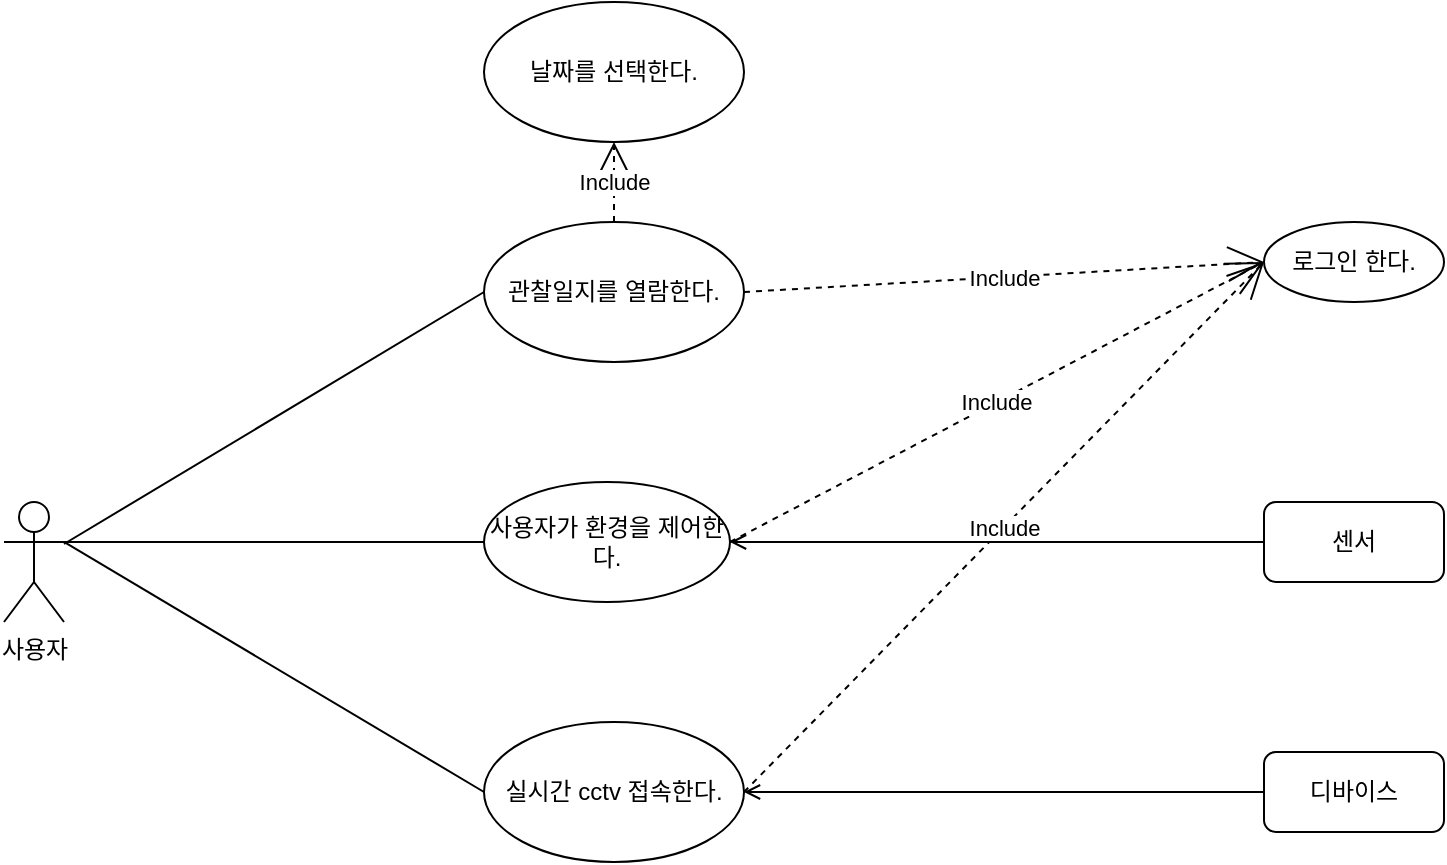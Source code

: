 <mxfile version="20.3.7" type="github">
  <diagram id="NCL2p-JWgOGxsxKp1H8N" name="페이지-1">
    <mxGraphModel dx="1038" dy="1716" grid="1" gridSize="10" guides="1" tooltips="1" connect="1" arrows="1" fold="1" page="1" pageScale="1" pageWidth="827" pageHeight="1169" math="0" shadow="0">
      <root>
        <mxCell id="0" />
        <mxCell id="1" parent="0" />
        <mxCell id="VMQcNs2NsHs9lcobG29F-1" value="사용자" style="shape=umlActor;verticalLabelPosition=bottom;verticalAlign=top;html=1;outlineConnect=0;" parent="1" vertex="1">
          <mxGeometry x="20" y="230" width="30" height="60" as="geometry" />
        </mxCell>
        <mxCell id="VMQcNs2NsHs9lcobG29F-6" value="센서" style="rounded=1;whiteSpace=wrap;html=1;" parent="1" vertex="1">
          <mxGeometry x="650" y="230" width="90" height="40" as="geometry" />
        </mxCell>
        <mxCell id="VMQcNs2NsHs9lcobG29F-7" value="디바이스" style="rounded=1;whiteSpace=wrap;html=1;" parent="1" vertex="1">
          <mxGeometry x="650" y="355" width="90" height="40" as="geometry" />
        </mxCell>
        <mxCell id="VMQcNs2NsHs9lcobG29F-11" value="관찰일지를 열람한다." style="ellipse;whiteSpace=wrap;html=1;" parent="1" vertex="1">
          <mxGeometry x="260" y="90" width="130" height="70" as="geometry" />
        </mxCell>
        <mxCell id="VMQcNs2NsHs9lcobG29F-12" value="로그인 한다." style="ellipse;whiteSpace=wrap;html=1;" parent="1" vertex="1">
          <mxGeometry x="650" y="90" width="90" height="40" as="geometry" />
        </mxCell>
        <mxCell id="VMQcNs2NsHs9lcobG29F-14" value="실시간 cctv 접속한다." style="ellipse;whiteSpace=wrap;html=1;" parent="1" vertex="1">
          <mxGeometry x="260" y="340" width="130" height="70" as="geometry" />
        </mxCell>
        <mxCell id="7xkepa5mnOWRhtYiWadu-7" value="Include" style="endArrow=open;endSize=16;endFill=0;html=1;rounded=0;dashed=1;entryX=0;entryY=0.5;entryDx=0;entryDy=0;exitX=1;exitY=0.5;exitDx=0;exitDy=0;" parent="1" source="7xkepa5mnOWRhtYiWadu-20" target="VMQcNs2NsHs9lcobG29F-12" edge="1">
          <mxGeometry width="160" relative="1" as="geometry">
            <mxPoint x="350" y="310" as="sourcePoint" />
            <mxPoint x="660" y="450" as="targetPoint" />
          </mxGeometry>
        </mxCell>
        <mxCell id="7xkepa5mnOWRhtYiWadu-11" value="Include" style="endArrow=open;endSize=16;endFill=0;html=1;rounded=0;dashed=1;exitX=1;exitY=0.5;exitDx=0;exitDy=0;entryX=0;entryY=0.5;entryDx=0;entryDy=0;" parent="1" source="VMQcNs2NsHs9lcobG29F-14" target="VMQcNs2NsHs9lcobG29F-12" edge="1">
          <mxGeometry width="160" relative="1" as="geometry">
            <mxPoint x="410" y="330" as="sourcePoint" />
            <mxPoint x="660" y="450" as="targetPoint" />
          </mxGeometry>
        </mxCell>
        <mxCell id="7xkepa5mnOWRhtYiWadu-12" value="Include" style="endArrow=open;endSize=16;endFill=0;html=1;rounded=0;exitX=1;exitY=0.5;exitDx=0;exitDy=0;dashed=1;entryX=0;entryY=0.5;entryDx=0;entryDy=0;" parent="1" source="VMQcNs2NsHs9lcobG29F-11" target="VMQcNs2NsHs9lcobG29F-12" edge="1">
          <mxGeometry width="160" relative="1" as="geometry">
            <mxPoint x="680" y="360" as="sourcePoint" />
            <mxPoint x="700" y="360" as="targetPoint" />
          </mxGeometry>
        </mxCell>
        <mxCell id="7xkepa5mnOWRhtYiWadu-15" value="날짜를 선택한다." style="ellipse;whiteSpace=wrap;html=1;" parent="1" vertex="1">
          <mxGeometry x="260" y="-20" width="130" height="70" as="geometry" />
        </mxCell>
        <mxCell id="7xkepa5mnOWRhtYiWadu-16" value="Include" style="endArrow=open;endSize=16;endFill=0;html=1;rounded=0;exitX=0.5;exitY=0;exitDx=0;exitDy=0;dashed=1;entryX=0.5;entryY=1;entryDx=0;entryDy=0;" parent="1" source="VMQcNs2NsHs9lcobG29F-11" target="7xkepa5mnOWRhtYiWadu-15" edge="1">
          <mxGeometry width="160" relative="1" as="geometry">
            <mxPoint x="400" y="135" as="sourcePoint" />
            <mxPoint x="510" y="50" as="targetPoint" />
          </mxGeometry>
        </mxCell>
        <mxCell id="7xkepa5mnOWRhtYiWadu-17" value="" style="endArrow=none;html=1;rounded=0;entryX=0;entryY=0.5;entryDx=0;entryDy=0;endFill=0;startArrow=none;startFill=0;" parent="1" source="VMQcNs2NsHs9lcobG29F-1" target="VMQcNs2NsHs9lcobG29F-11" edge="1">
          <mxGeometry width="50" height="50" relative="1" as="geometry">
            <mxPoint x="390" y="360" as="sourcePoint" />
            <mxPoint x="440" y="310" as="targetPoint" />
          </mxGeometry>
        </mxCell>
        <mxCell id="7xkepa5mnOWRhtYiWadu-18" value="" style="endArrow=none;html=1;rounded=0;entryX=0;entryY=0.5;entryDx=0;entryDy=0;exitX=1;exitY=0.333;exitDx=0;exitDy=0;exitPerimeter=0;startArrow=none;startFill=0;endFill=0;" parent="1" source="VMQcNs2NsHs9lcobG29F-1" target="7xkepa5mnOWRhtYiWadu-20" edge="1">
          <mxGeometry width="50" height="50" relative="1" as="geometry">
            <mxPoint x="140" y="225.796" as="sourcePoint" />
            <mxPoint x="228.05" y="142.42" as="targetPoint" />
          </mxGeometry>
        </mxCell>
        <mxCell id="7xkepa5mnOWRhtYiWadu-19" value="" style="endArrow=none;html=1;rounded=0;entryX=0;entryY=0.5;entryDx=0;entryDy=0;exitX=1;exitY=0.333;exitDx=0;exitDy=0;exitPerimeter=0;startArrow=none;startFill=0;endFill=0;" parent="1" source="VMQcNs2NsHs9lcobG29F-1" target="VMQcNs2NsHs9lcobG29F-14" edge="1">
          <mxGeometry width="50" height="50" relative="1" as="geometry">
            <mxPoint x="130" y="220" as="sourcePoint" />
            <mxPoint x="238.05" y="152.42" as="targetPoint" />
          </mxGeometry>
        </mxCell>
        <mxCell id="7xkepa5mnOWRhtYiWadu-20" value="사용자가 환경을 제어한다." style="ellipse;whiteSpace=wrap;html=1;" parent="1" vertex="1">
          <mxGeometry x="260" y="220" width="123" height="60" as="geometry" />
        </mxCell>
        <mxCell id="NQVfX0kyocod-ZurXNuU-1" value="" style="endArrow=open;html=1;rounded=0;exitX=0;exitY=0.5;exitDx=0;exitDy=0;entryX=1;entryY=0.5;entryDx=0;entryDy=0;endFill=0;" parent="1" source="VMQcNs2NsHs9lcobG29F-6" target="7xkepa5mnOWRhtYiWadu-20" edge="1">
          <mxGeometry width="50" height="50" relative="1" as="geometry">
            <mxPoint x="390" y="310" as="sourcePoint" />
            <mxPoint x="454" y="250" as="targetPoint" />
          </mxGeometry>
        </mxCell>
        <mxCell id="gYhQfILOeX3ABxQb6qOJ-1" value="" style="endArrow=open;html=1;rounded=0;exitX=0;exitY=0.5;exitDx=0;exitDy=0;entryX=1;entryY=0.5;entryDx=0;entryDy=0;endFill=0;" edge="1" parent="1" source="VMQcNs2NsHs9lcobG29F-7" target="VMQcNs2NsHs9lcobG29F-14">
          <mxGeometry width="50" height="50" relative="1" as="geometry">
            <mxPoint x="670" y="70" as="sourcePoint" />
            <mxPoint x="393" y="260" as="targetPoint" />
          </mxGeometry>
        </mxCell>
      </root>
    </mxGraphModel>
  </diagram>
</mxfile>
